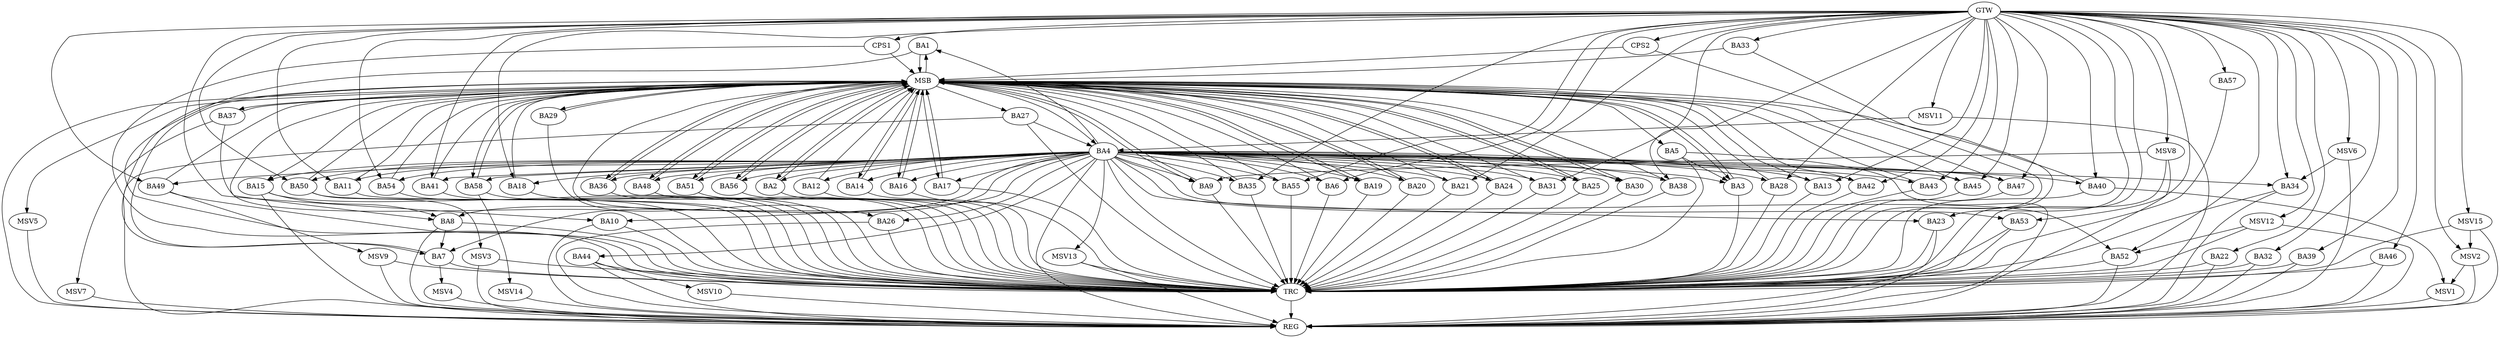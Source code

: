strict digraph G {
  BA1 [ label="BA1" ];
  BA2 [ label="BA2" ];
  BA3 [ label="BA3" ];
  BA4 [ label="BA4" ];
  BA5 [ label="BA5" ];
  BA6 [ label="BA6" ];
  BA7 [ label="BA7" ];
  BA8 [ label="BA8" ];
  BA9 [ label="BA9" ];
  BA10 [ label="BA10" ];
  BA11 [ label="BA11" ];
  BA12 [ label="BA12" ];
  BA13 [ label="BA13" ];
  BA14 [ label="BA14" ];
  BA15 [ label="BA15" ];
  BA16 [ label="BA16" ];
  BA17 [ label="BA17" ];
  BA18 [ label="BA18" ];
  BA19 [ label="BA19" ];
  BA20 [ label="BA20" ];
  BA21 [ label="BA21" ];
  BA22 [ label="BA22" ];
  BA23 [ label="BA23" ];
  BA24 [ label="BA24" ];
  BA25 [ label="BA25" ];
  BA26 [ label="BA26" ];
  BA27 [ label="BA27" ];
  BA28 [ label="BA28" ];
  BA29 [ label="BA29" ];
  BA30 [ label="BA30" ];
  BA31 [ label="BA31" ];
  BA32 [ label="BA32" ];
  BA33 [ label="BA33" ];
  BA34 [ label="BA34" ];
  BA35 [ label="BA35" ];
  BA36 [ label="BA36" ];
  BA37 [ label="BA37" ];
  BA38 [ label="BA38" ];
  BA39 [ label="BA39" ];
  BA40 [ label="BA40" ];
  BA41 [ label="BA41" ];
  BA42 [ label="BA42" ];
  BA43 [ label="BA43" ];
  BA44 [ label="BA44" ];
  BA45 [ label="BA45" ];
  BA46 [ label="BA46" ];
  BA47 [ label="BA47" ];
  BA48 [ label="BA48" ];
  BA49 [ label="BA49" ];
  BA50 [ label="BA50" ];
  BA51 [ label="BA51" ];
  BA52 [ label="BA52" ];
  BA53 [ label="BA53" ];
  BA54 [ label="BA54" ];
  BA55 [ label="BA55" ];
  BA56 [ label="BA56" ];
  BA57 [ label="BA57" ];
  BA58 [ label="BA58" ];
  CPS1 [ label="CPS1" ];
  CPS2 [ label="CPS2" ];
  GTW [ label="GTW" ];
  REG [ label="REG" ];
  MSB [ label="MSB" ];
  TRC [ label="TRC" ];
  MSV1 [ label="MSV1" ];
  MSV2 [ label="MSV2" ];
  MSV3 [ label="MSV3" ];
  MSV4 [ label="MSV4" ];
  MSV5 [ label="MSV5" ];
  MSV6 [ label="MSV6" ];
  MSV7 [ label="MSV7" ];
  MSV8 [ label="MSV8" ];
  MSV9 [ label="MSV9" ];
  MSV10 [ label="MSV10" ];
  MSV11 [ label="MSV11" ];
  MSV12 [ label="MSV12" ];
  MSV13 [ label="MSV13" ];
  MSV14 [ label="MSV14" ];
  MSV15 [ label="MSV15" ];
  BA4 -> BA3;
  BA5 -> BA3;
  BA8 -> BA7;
  BA15 -> BA8;
  BA27 -> BA4;
  GTW -> BA6;
  GTW -> BA10;
  GTW -> BA11;
  GTW -> BA13;
  GTW -> BA18;
  GTW -> BA21;
  GTW -> BA22;
  GTW -> BA23;
  GTW -> BA28;
  GTW -> BA31;
  GTW -> BA32;
  GTW -> BA33;
  GTW -> BA34;
  GTW -> BA35;
  GTW -> BA38;
  GTW -> BA39;
  GTW -> BA40;
  GTW -> BA41;
  GTW -> BA42;
  GTW -> BA43;
  GTW -> BA45;
  GTW -> BA46;
  GTW -> BA47;
  GTW -> BA49;
  GTW -> BA50;
  GTW -> BA52;
  GTW -> BA53;
  GTW -> BA54;
  GTW -> BA55;
  GTW -> BA57;
  GTW -> CPS1;
  GTW -> CPS2;
  BA4 -> REG;
  BA5 -> REG;
  BA8 -> REG;
  BA10 -> REG;
  BA15 -> REG;
  BA22 -> REG;
  BA23 -> REG;
  BA26 -> REG;
  BA27 -> REG;
  BA32 -> REG;
  BA34 -> REG;
  BA39 -> REG;
  BA44 -> REG;
  BA46 -> REG;
  BA52 -> REG;
  BA53 -> REG;
  BA1 -> MSB;
  MSB -> BA2;
  MSB -> REG;
  BA2 -> MSB;
  MSB -> BA1;
  BA3 -> MSB;
  BA6 -> MSB;
  BA7 -> MSB;
  BA9 -> MSB;
  MSB -> BA7;
  BA11 -> MSB;
  BA12 -> MSB;
  BA13 -> MSB;
  MSB -> BA3;
  BA14 -> MSB;
  BA16 -> MSB;
  MSB -> BA9;
  BA17 -> MSB;
  BA18 -> MSB;
  BA19 -> MSB;
  MSB -> BA17;
  BA20 -> MSB;
  MSB -> BA5;
  BA21 -> MSB;
  BA24 -> MSB;
  BA25 -> MSB;
  BA28 -> MSB;
  BA29 -> MSB;
  BA30 -> MSB;
  MSB -> BA25;
  BA31 -> MSB;
  MSB -> BA15;
  BA33 -> MSB;
  BA35 -> MSB;
  BA36 -> MSB;
  BA37 -> MSB;
  BA38 -> MSB;
  BA40 -> MSB;
  MSB -> BA20;
  BA41 -> MSB;
  BA42 -> MSB;
  MSB -> BA14;
  BA43 -> MSB;
  MSB -> BA29;
  BA45 -> MSB;
  MSB -> BA8;
  BA47 -> MSB;
  BA48 -> MSB;
  MSB -> BA36;
  BA49 -> MSB;
  MSB -> BA27;
  BA50 -> MSB;
  MSB -> BA16;
  BA51 -> MSB;
  BA54 -> MSB;
  BA55 -> MSB;
  BA56 -> MSB;
  MSB -> BA51;
  BA58 -> MSB;
  MSB -> BA48;
  CPS1 -> MSB;
  MSB -> BA26;
  MSB -> BA58;
  MSB -> BA4;
  CPS2 -> MSB;
  MSB -> BA37;
  MSB -> BA30;
  MSB -> BA24;
  MSB -> BA56;
  MSB -> BA19;
  BA1 -> TRC;
  BA2 -> TRC;
  BA3 -> TRC;
  BA4 -> TRC;
  BA5 -> TRC;
  BA6 -> TRC;
  BA7 -> TRC;
  BA8 -> TRC;
  BA9 -> TRC;
  BA10 -> TRC;
  BA11 -> TRC;
  BA12 -> TRC;
  BA13 -> TRC;
  BA14 -> TRC;
  BA15 -> TRC;
  BA16 -> TRC;
  BA17 -> TRC;
  BA18 -> TRC;
  BA19 -> TRC;
  BA20 -> TRC;
  BA21 -> TRC;
  BA22 -> TRC;
  BA23 -> TRC;
  BA24 -> TRC;
  BA25 -> TRC;
  BA26 -> TRC;
  BA27 -> TRC;
  BA28 -> TRC;
  BA29 -> TRC;
  BA30 -> TRC;
  BA31 -> TRC;
  BA32 -> TRC;
  BA33 -> TRC;
  BA34 -> TRC;
  BA35 -> TRC;
  BA36 -> TRC;
  BA37 -> TRC;
  BA38 -> TRC;
  BA39 -> TRC;
  BA40 -> TRC;
  BA41 -> TRC;
  BA42 -> TRC;
  BA43 -> TRC;
  BA44 -> TRC;
  BA45 -> TRC;
  BA46 -> TRC;
  BA47 -> TRC;
  BA48 -> TRC;
  BA49 -> TRC;
  BA50 -> TRC;
  BA51 -> TRC;
  BA52 -> TRC;
  BA53 -> TRC;
  BA54 -> TRC;
  BA55 -> TRC;
  BA56 -> TRC;
  BA57 -> TRC;
  BA58 -> TRC;
  CPS1 -> TRC;
  CPS2 -> TRC;
  GTW -> TRC;
  TRC -> REG;
  BA4 -> BA51;
  BA4 -> BA58;
  BA4 -> BA56;
  BA4 -> BA53;
  BA4 -> BA9;
  BA4 -> BA36;
  BA4 -> BA50;
  BA4 -> BA43;
  BA4 -> BA25;
  BA4 -> BA41;
  BA4 -> BA48;
  BA4 -> BA49;
  BA4 -> BA45;
  BA4 -> BA11;
  BA4 -> BA26;
  BA4 -> BA17;
  BA4 -> BA40;
  BA4 -> BA30;
  BA4 -> BA47;
  BA4 -> BA24;
  BA4 -> BA14;
  BA4 -> BA55;
  BA4 -> BA52;
  BA4 -> BA2;
  BA4 -> BA8;
  BA4 -> BA35;
  BA4 -> BA18;
  BA4 -> BA44;
  BA4 -> BA38;
  BA4 -> BA21;
  BA4 -> BA12;
  BA4 -> BA20;
  BA4 -> BA31;
  BA4 -> BA13;
  BA4 -> BA10;
  BA4 -> BA42;
  BA4 -> BA54;
  BA4 -> BA15;
  BA4 -> BA23;
  BA4 -> BA34;
  BA4 -> BA6;
  BA4 -> BA19;
  BA4 -> BA28;
  BA4 -> BA7;
  BA4 -> BA16;
  BA4 -> BA1;
  BA40 -> MSV1;
  MSV1 -> REG;
  MSV2 -> MSV1;
  GTW -> MSV2;
  MSV2 -> REG;
  BA50 -> MSV3;
  MSV3 -> REG;
  MSV3 -> TRC;
  BA7 -> MSV4;
  MSV4 -> REG;
  MSB -> MSV5;
  MSV5 -> REG;
  MSV6 -> BA34;
  GTW -> MSV6;
  MSV6 -> REG;
  BA37 -> MSV7;
  MSV7 -> REG;
  MSV8 -> BA9;
  GTW -> MSV8;
  MSV8 -> REG;
  MSV8 -> TRC;
  BA49 -> MSV9;
  MSV9 -> REG;
  MSV9 -> TRC;
  BA44 -> MSV10;
  MSV10 -> REG;
  MSV11 -> BA4;
  GTW -> MSV11;
  MSV11 -> REG;
  MSV12 -> BA52;
  GTW -> MSV12;
  MSV12 -> REG;
  MSV12 -> TRC;
  BA4 -> MSV13;
  MSV13 -> REG;
  MSV13 -> TRC;
  BA58 -> MSV14;
  MSV14 -> REG;
  MSV15 -> MSV2;
  GTW -> MSV15;
  MSV15 -> REG;
  MSV15 -> TRC;
}
